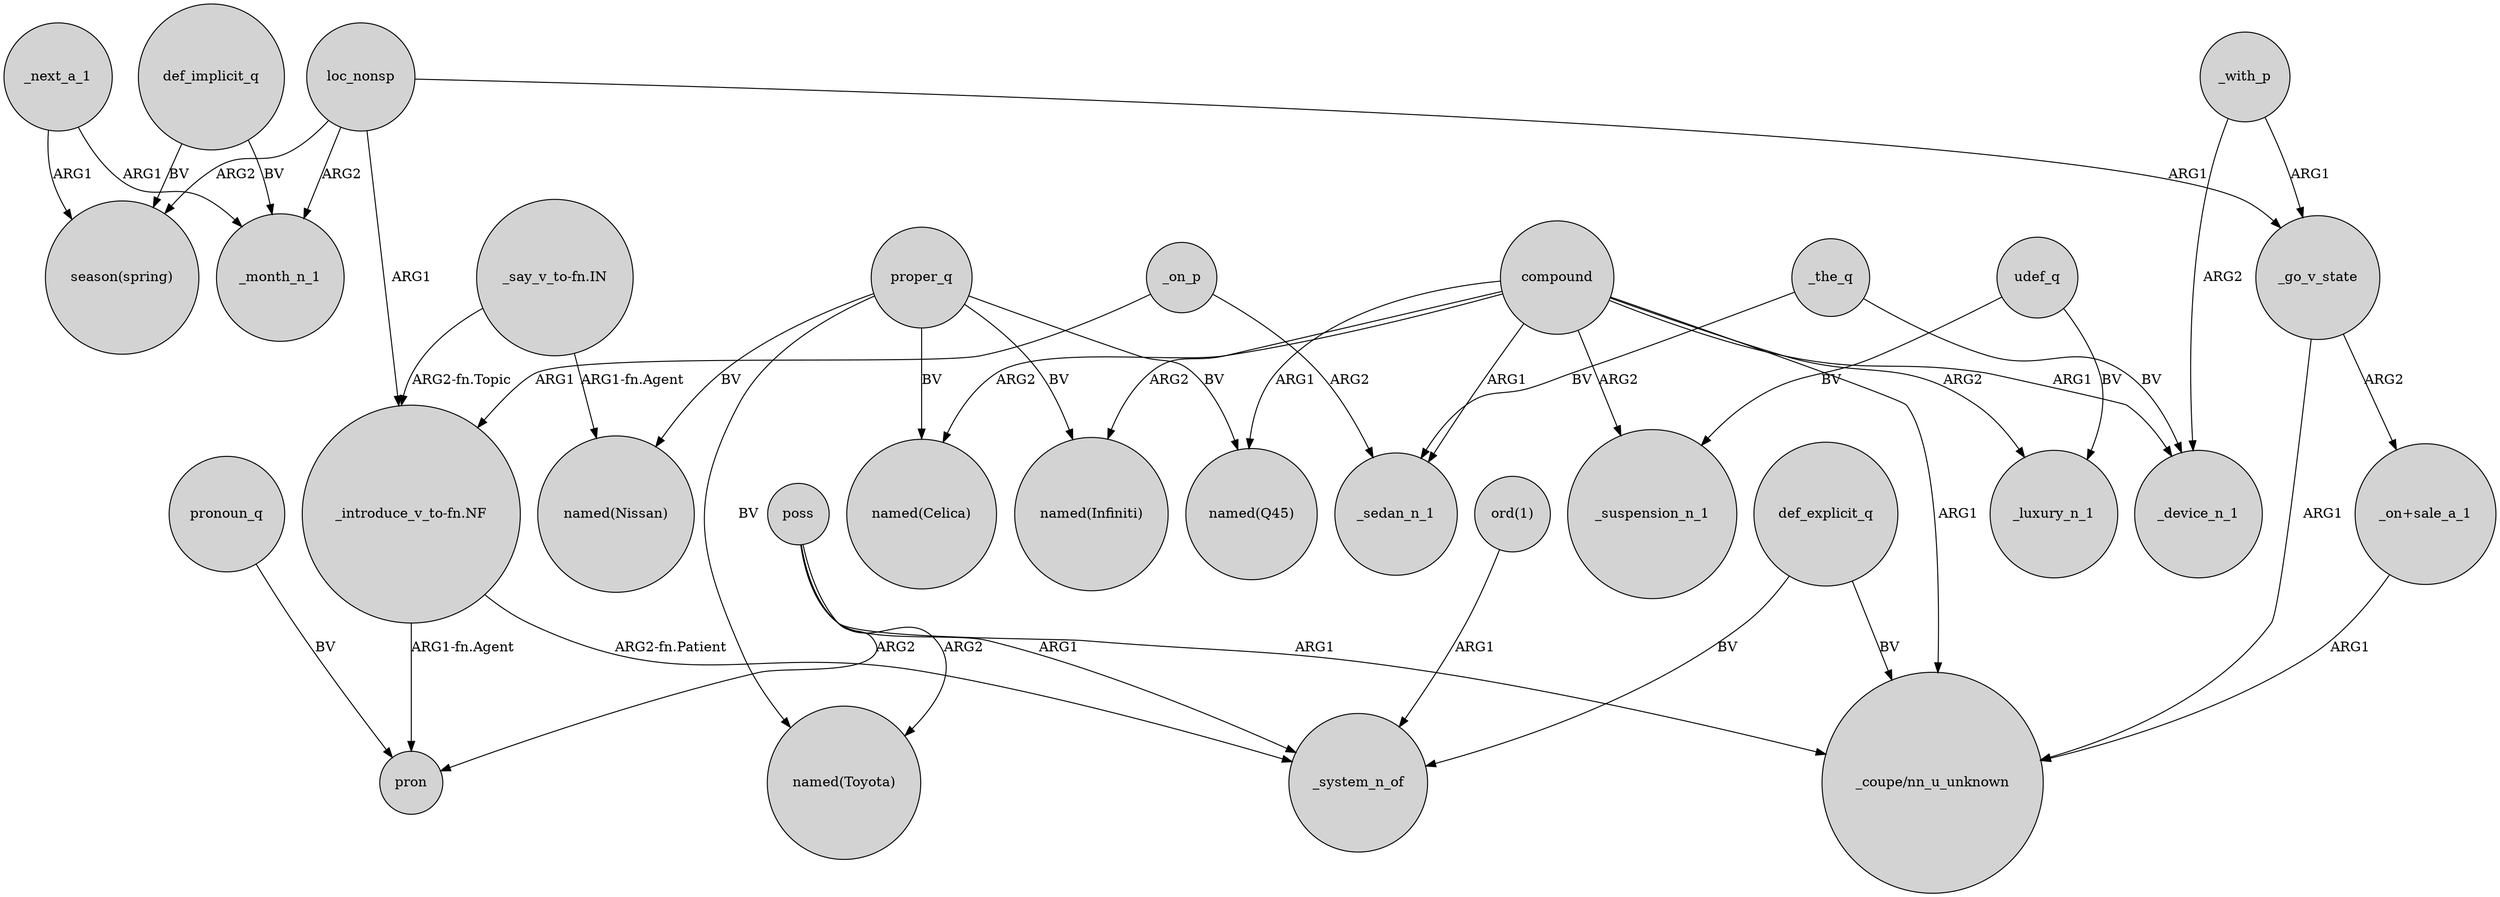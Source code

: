 digraph {
	node [shape=circle style=filled]
	def_implicit_q -> _month_n_1 [label=BV]
	compound -> _suspension_n_1 [label=ARG2]
	poss -> pron [label=ARG2]
	poss -> "named(Toyota)" [label=ARG2]
	_on_p -> "_introduce_v_to-fn.NF" [label=ARG1]
	"ord(1)" -> _system_n_of [label=ARG1]
	compound -> "named(Celica)" [label=ARG2]
	loc_nonsp -> "season(spring)" [label=ARG2]
	poss -> _system_n_of [label=ARG1]
	def_explicit_q -> _system_n_of [label=BV]
	proper_q -> "named(Infiniti)" [label=BV]
	compound -> "named(Q45)" [label=ARG1]
	_go_v_state -> "_coupe/nn_u_unknown" [label=ARG1]
	"_say_v_to-fn.IN" -> "_introduce_v_to-fn.NF" [label="ARG2-fn.Topic"]
	_the_q -> _sedan_n_1 [label=BV]
	udef_q -> _suspension_n_1 [label=BV]
	"_introduce_v_to-fn.NF" -> _system_n_of [label="ARG2-fn.Patient"]
	def_explicit_q -> "_coupe/nn_u_unknown" [label=BV]
	"_say_v_to-fn.IN" -> "named(Nissan)" [label="ARG1-fn.Agent"]
	pronoun_q -> pron [label=BV]
	proper_q -> "named(Nissan)" [label=BV]
	proper_q -> "named(Toyota)" [label=BV]
	proper_q -> "named(Q45)" [label=BV]
	_with_p -> _go_v_state [label=ARG1]
	_with_p -> _device_n_1 [label=ARG2]
	poss -> "_coupe/nn_u_unknown" [label=ARG1]
	_next_a_1 -> _month_n_1 [label=ARG1]
	_on_p -> _sedan_n_1 [label=ARG2]
	compound -> "_coupe/nn_u_unknown" [label=ARG1]
	_go_v_state -> "_on+sale_a_1" [label=ARG2]
	"_on+sale_a_1" -> "_coupe/nn_u_unknown" [label=ARG1]
	loc_nonsp -> _go_v_state [label=ARG1]
	compound -> "named(Infiniti)" [label=ARG2]
	"_introduce_v_to-fn.NF" -> pron [label="ARG1-fn.Agent"]
	loc_nonsp -> "_introduce_v_to-fn.NF" [label=ARG1]
	def_implicit_q -> "season(spring)" [label=BV]
	compound -> _device_n_1 [label=ARG1]
	compound -> _luxury_n_1 [label=ARG2]
	_next_a_1 -> "season(spring)" [label=ARG1]
	loc_nonsp -> _month_n_1 [label=ARG2]
	_the_q -> _device_n_1 [label=BV]
	udef_q -> _luxury_n_1 [label=BV]
	compound -> _sedan_n_1 [label=ARG1]
	proper_q -> "named(Celica)" [label=BV]
}
